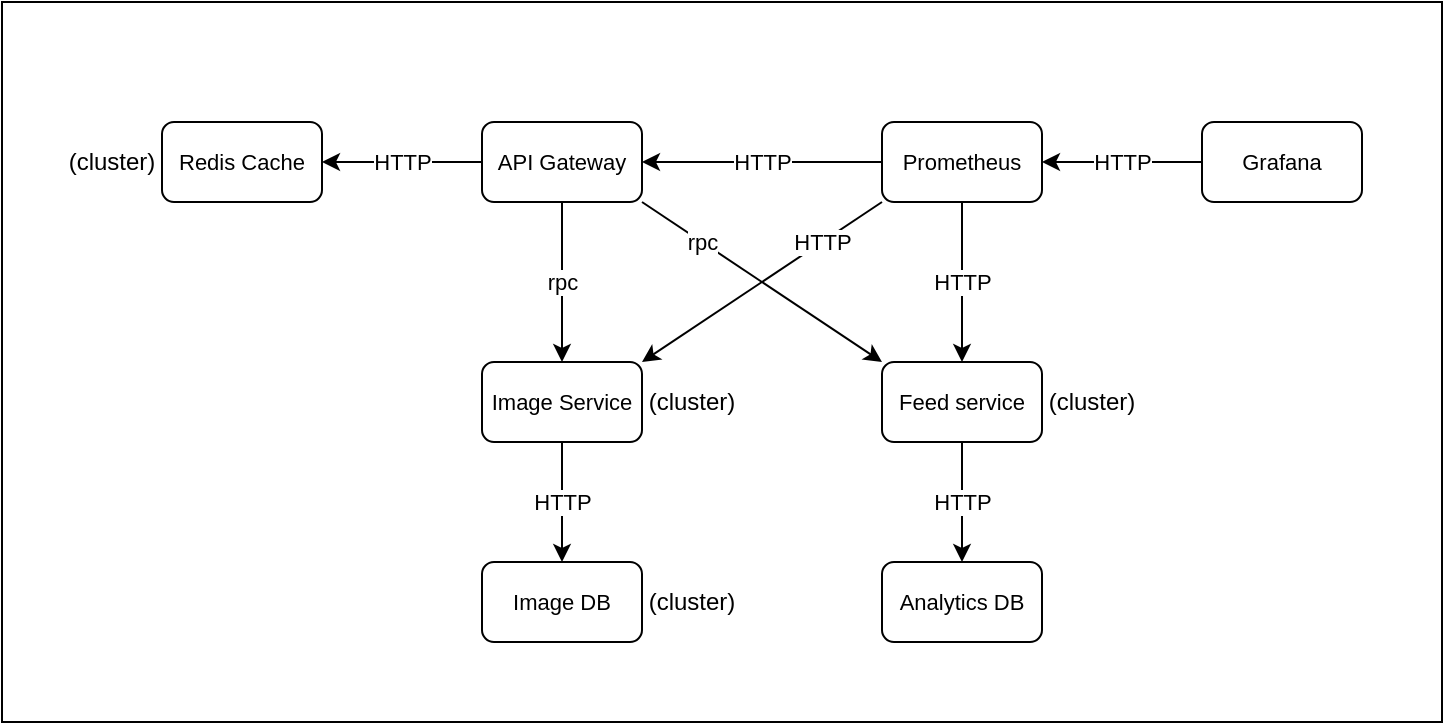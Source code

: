 <mxfile version="21.8.2" type="device">
  <diagram name="Page-1" id="5f0bae14-7c28-e335-631c-24af17079c00">
    <mxGraphModel dx="1036" dy="606" grid="1" gridSize="10" guides="1" tooltips="1" connect="1" arrows="1" fold="1" page="1" pageScale="1" pageWidth="1100" pageHeight="850" background="none" math="0" shadow="0">
      <root>
        <mxCell id="0" />
        <mxCell id="1" parent="0" />
        <mxCell id="z-8w9EnXy9jadOtp1Kh0-9" value="HTTP" style="edgeStyle=orthogonalEdgeStyle;rounded=0;orthogonalLoop=1;jettySize=auto;html=1;exitX=0.5;exitY=1;exitDx=0;exitDy=0;entryX=0.5;entryY=0;entryDx=0;entryDy=0;" edge="1" parent="1" source="t32K_nqp5lFoHQ5uEv4J-2" target="t32K_nqp5lFoHQ5uEv4J-7">
          <mxGeometry relative="1" as="geometry" />
        </mxCell>
        <mxCell id="t32K_nqp5lFoHQ5uEv4J-2" value="&lt;font style=&quot;font-size: 11px;&quot;&gt;Image&amp;nbsp;Service&lt;/font&gt;" style="rounded=1;whiteSpace=wrap;html=1;" parent="1" vertex="1">
          <mxGeometry x="400" y="340" width="80" height="40" as="geometry" />
        </mxCell>
        <mxCell id="z-8w9EnXy9jadOtp1Kh0-4" value="HTTP" style="edgeStyle=orthogonalEdgeStyle;rounded=0;orthogonalLoop=1;jettySize=auto;html=1;exitX=0;exitY=0.5;exitDx=0;exitDy=0;entryX=1;entryY=0.5;entryDx=0;entryDy=0;" edge="1" parent="1" source="t32K_nqp5lFoHQ5uEv4J-3" target="t32K_nqp5lFoHQ5uEv4J-5">
          <mxGeometry relative="1" as="geometry" />
        </mxCell>
        <mxCell id="z-8w9EnXy9jadOtp1Kh0-7" value="rpc" style="edgeStyle=orthogonalEdgeStyle;rounded=0;orthogonalLoop=1;jettySize=auto;html=1;exitX=0.5;exitY=1;exitDx=0;exitDy=0;entryX=0.5;entryY=0;entryDx=0;entryDy=0;" edge="1" parent="1" source="t32K_nqp5lFoHQ5uEv4J-3" target="t32K_nqp5lFoHQ5uEv4J-2">
          <mxGeometry relative="1" as="geometry" />
        </mxCell>
        <mxCell id="z-8w9EnXy9jadOtp1Kh0-8" value="rpc&lt;br&gt;" style="rounded=0;orthogonalLoop=1;jettySize=auto;html=1;exitX=1;exitY=1;exitDx=0;exitDy=0;entryX=0;entryY=0;entryDx=0;entryDy=0;" edge="1" parent="1" source="t32K_nqp5lFoHQ5uEv4J-3" target="7G6fiu3_6PxhdW2tJC55-1">
          <mxGeometry x="-0.5" relative="1" as="geometry">
            <mxPoint x="530" y="340" as="targetPoint" />
            <mxPoint as="offset" />
          </mxGeometry>
        </mxCell>
        <mxCell id="t32K_nqp5lFoHQ5uEv4J-3" value="&lt;font style=&quot;font-size: 11px;&quot;&gt;API Gateway&lt;/font&gt;" style="rounded=1;whiteSpace=wrap;html=1;" parent="1" vertex="1">
          <mxGeometry x="400" y="220" width="80" height="40" as="geometry" />
        </mxCell>
        <mxCell id="t32K_nqp5lFoHQ5uEv4J-5" value="&lt;font style=&quot;font-size: 11px;&quot;&gt;Redis Cache&lt;/font&gt;" style="rounded=1;whiteSpace=wrap;html=1;" parent="1" vertex="1">
          <mxGeometry x="240" y="220" width="80" height="40" as="geometry" />
        </mxCell>
        <mxCell id="t32K_nqp5lFoHQ5uEv4J-7" value="&lt;font style=&quot;font-size: 11px;&quot;&gt;Image DB&lt;/font&gt;" style="rounded=1;whiteSpace=wrap;html=1;" parent="1" vertex="1">
          <mxGeometry x="400" y="440" width="80" height="40" as="geometry" />
        </mxCell>
        <mxCell id="z-8w9EnXy9jadOtp1Kh0-10" value="HTTP" style="edgeStyle=orthogonalEdgeStyle;rounded=0;orthogonalLoop=1;jettySize=auto;html=1;exitX=0.5;exitY=1;exitDx=0;exitDy=0;entryX=0.5;entryY=0;entryDx=0;entryDy=0;" edge="1" parent="1" source="7G6fiu3_6PxhdW2tJC55-1" target="7G6fiu3_6PxhdW2tJC55-20">
          <mxGeometry relative="1" as="geometry" />
        </mxCell>
        <mxCell id="7G6fiu3_6PxhdW2tJC55-1" value="&lt;font style=&quot;font-size: 11px;&quot;&gt;Feed service&lt;/font&gt;" style="rounded=1;whiteSpace=wrap;html=1;" parent="1" vertex="1">
          <mxGeometry x="600" y="340" width="80" height="40" as="geometry" />
        </mxCell>
        <mxCell id="7G6fiu3_6PxhdW2tJC55-20" value="&lt;font style=&quot;font-size: 11px;&quot;&gt;Analytics DB&lt;br&gt;&lt;/font&gt;" style="rounded=1;whiteSpace=wrap;html=1;" parent="1" vertex="1">
          <mxGeometry x="600" y="440" width="80" height="40" as="geometry" />
        </mxCell>
        <mxCell id="z-8w9EnXy9jadOtp1Kh0-14" value="HTTP" style="edgeStyle=orthogonalEdgeStyle;rounded=0;orthogonalLoop=1;jettySize=auto;html=1;exitX=0;exitY=0.5;exitDx=0;exitDy=0;entryX=1;entryY=0.5;entryDx=0;entryDy=0;" edge="1" parent="1" source="z-8w9EnXy9jadOtp1Kh0-11" target="t32K_nqp5lFoHQ5uEv4J-3">
          <mxGeometry relative="1" as="geometry" />
        </mxCell>
        <mxCell id="z-8w9EnXy9jadOtp1Kh0-15" value="HTTP" style="edgeStyle=none;rounded=0;orthogonalLoop=1;jettySize=auto;html=1;exitX=0;exitY=1;exitDx=0;exitDy=0;entryX=1;entryY=0;entryDx=0;entryDy=0;" edge="1" parent="1" source="z-8w9EnXy9jadOtp1Kh0-11" target="t32K_nqp5lFoHQ5uEv4J-2">
          <mxGeometry x="-0.5" relative="1" as="geometry">
            <mxPoint as="offset" />
          </mxGeometry>
        </mxCell>
        <mxCell id="z-8w9EnXy9jadOtp1Kh0-16" value="HTTP" style="edgeStyle=none;rounded=0;orthogonalLoop=1;jettySize=auto;html=1;exitX=0.5;exitY=1;exitDx=0;exitDy=0;entryX=0.5;entryY=0;entryDx=0;entryDy=0;" edge="1" parent="1" source="z-8w9EnXy9jadOtp1Kh0-11" target="7G6fiu3_6PxhdW2tJC55-1">
          <mxGeometry relative="1" as="geometry" />
        </mxCell>
        <mxCell id="z-8w9EnXy9jadOtp1Kh0-11" value="&lt;font style=&quot;font-size: 11px;&quot;&gt;Prometheus&lt;/font&gt;" style="rounded=1;whiteSpace=wrap;html=1;" vertex="1" parent="1">
          <mxGeometry x="600" y="220" width="80" height="40" as="geometry" />
        </mxCell>
        <mxCell id="z-8w9EnXy9jadOtp1Kh0-13" value="HTTP" style="edgeStyle=orthogonalEdgeStyle;rounded=0;orthogonalLoop=1;jettySize=auto;html=1;exitX=0;exitY=0.5;exitDx=0;exitDy=0;entryX=1;entryY=0.5;entryDx=0;entryDy=0;" edge="1" parent="1" source="z-8w9EnXy9jadOtp1Kh0-12" target="z-8w9EnXy9jadOtp1Kh0-11">
          <mxGeometry relative="1" as="geometry" />
        </mxCell>
        <mxCell id="z-8w9EnXy9jadOtp1Kh0-12" value="&lt;font style=&quot;font-size: 11px;&quot;&gt;Grafana&lt;/font&gt;" style="rounded=1;whiteSpace=wrap;html=1;" vertex="1" parent="1">
          <mxGeometry x="760" y="220" width="80" height="40" as="geometry" />
        </mxCell>
        <mxCell id="z-8w9EnXy9jadOtp1Kh0-17" value="(cluster)" style="text;html=1;strokeColor=none;fillColor=none;align=center;verticalAlign=middle;whiteSpace=wrap;rounded=0;" vertex="1" parent="1">
          <mxGeometry x="680" y="345" width="50" height="30" as="geometry" />
        </mxCell>
        <mxCell id="z-8w9EnXy9jadOtp1Kh0-18" value="(cluster)" style="text;html=1;strokeColor=none;fillColor=none;align=center;verticalAlign=middle;whiteSpace=wrap;rounded=0;" vertex="1" parent="1">
          <mxGeometry x="480" y="345" width="50" height="30" as="geometry" />
        </mxCell>
        <mxCell id="z-8w9EnXy9jadOtp1Kh0-19" value="(cluster)" style="text;html=1;strokeColor=none;fillColor=none;align=center;verticalAlign=middle;whiteSpace=wrap;rounded=0;" vertex="1" parent="1">
          <mxGeometry x="480" y="445" width="50" height="30" as="geometry" />
        </mxCell>
        <mxCell id="z-8w9EnXy9jadOtp1Kh0-20" value="(cluster)" style="text;html=1;strokeColor=none;fillColor=none;align=center;verticalAlign=middle;whiteSpace=wrap;rounded=0;" vertex="1" parent="1">
          <mxGeometry x="190" y="225" width="50" height="30" as="geometry" />
        </mxCell>
        <mxCell id="z-8w9EnXy9jadOtp1Kh0-22" value="" style="rounded=0;whiteSpace=wrap;html=1;fillColor=none;" vertex="1" parent="1">
          <mxGeometry x="160" y="160" width="720" height="360" as="geometry" />
        </mxCell>
      </root>
    </mxGraphModel>
  </diagram>
</mxfile>
